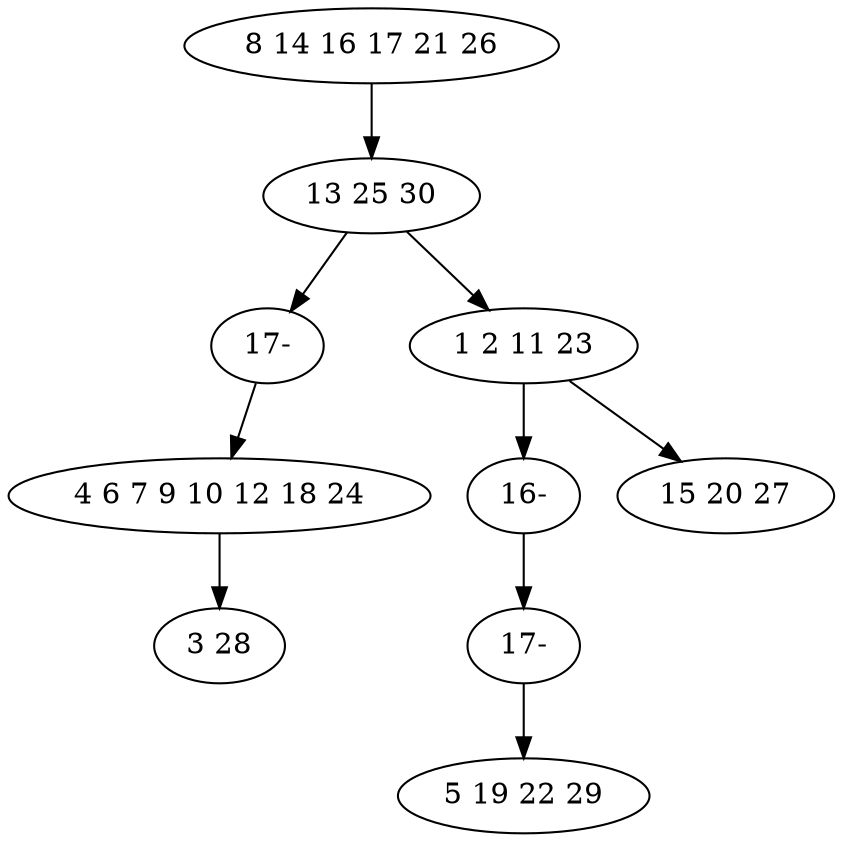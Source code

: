 digraph true_tree {
	"0" -> "1"
	"1" -> "8"
	"1" -> "3"
	"3" -> "7"
	"2" -> "5"
	"3" -> "6"
	"7" -> "9"
	"8" -> "2"
	"9" -> "4"
	"0" [label="8 14 16 17 21 26"];
	"1" [label="13 25 30"];
	"2" [label="4 6 7 9 10 12 18 24"];
	"3" [label="1 2 11 23"];
	"4" [label="5 19 22 29"];
	"5" [label="3 28"];
	"6" [label="15 20 27"];
	"7" [label="16-"];
	"8" [label="17-"];
	"9" [label="17-"];
}
